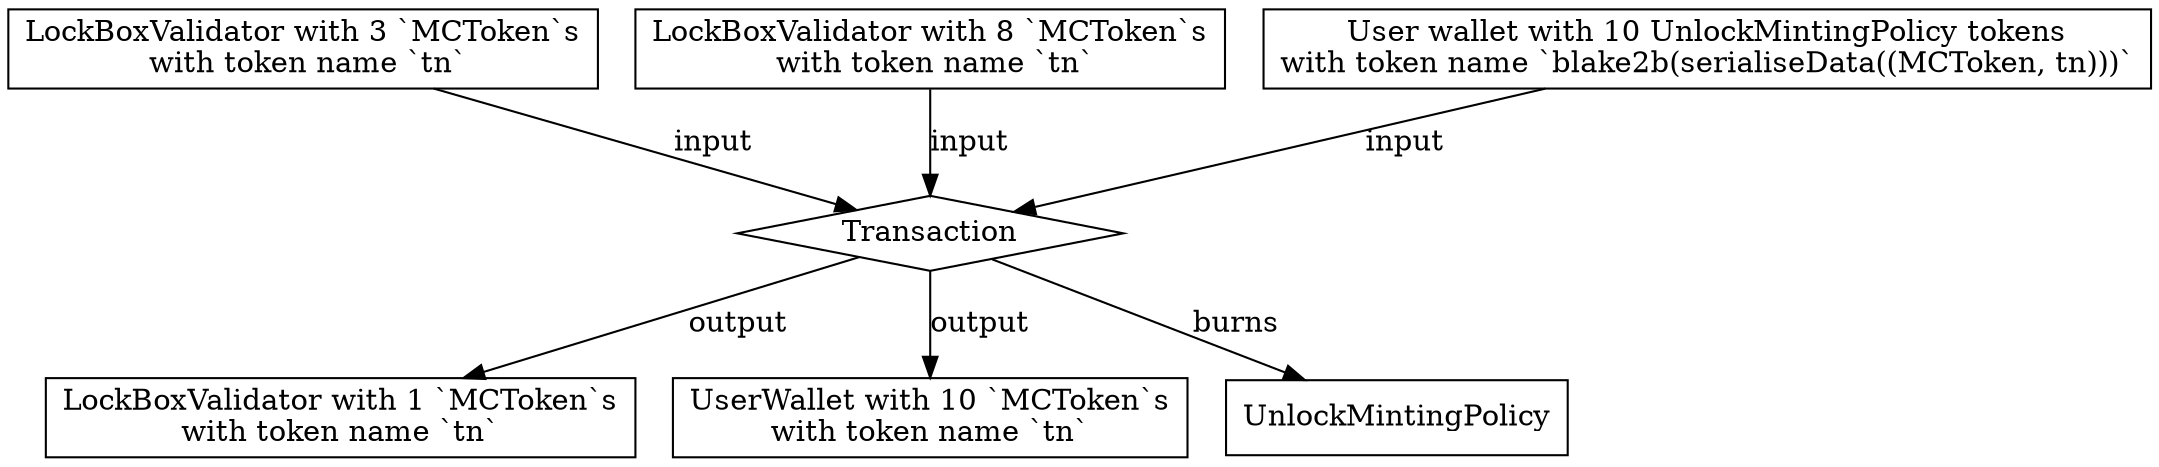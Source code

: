 strict digraph {
  node [shape=record]
  // graph [nodesep="1", ranksep="1"]

  LockBoxValidator1 [label = "LockBoxValidator with 3 `MCToken`s\n with token name `tn`"];
  LockBoxValidator2 [label = "LockBoxValidator with 8 `MCToken`s\n with token name `tn`"];
  UserWallet1 [ label = "User wallet with 10 UnlockMintingPolicy tokens\nwith token name `blake2b(serialiseData((MCToken, tn)))`"];
  Transaction [ shape=diamond ];
  LockBoxValidator3 [label = "LockBoxValidator with 1 `MCToken`s\nwith token name `tn`"];
  UserWallet2 [ label = "UserWallet with 10 `MCToken`s\nwith token name `tn`" ] ;

  LockBoxValidator1 -> Transaction [ label = "input" ];
  LockBoxValidator2 -> Transaction [ label = "input" ];
  UserWallet1 -> Transaction [ label = "input" ];

  Transaction -> LockBoxValidator3 [ label = "output" ];
  Transaction -> UserWallet2 [ label = "output" ];
  Transaction -> UnlockMintingPolicy [ label = "burns" ];
}
